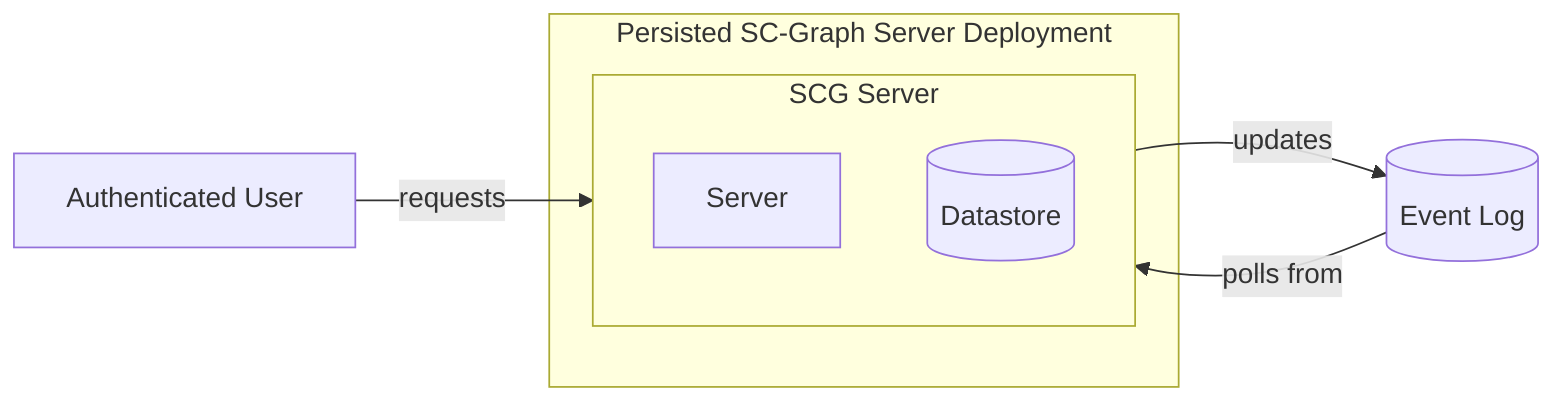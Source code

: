 graph LR

    U[Authenticated User]

    subgraph SC[Persisted SC-Graph Server Deployment]
        subgraph S[SCG Server]
            LB[Server]
            DB[(Datastore)]
        end
    end

    I[(Event Log)]

    U -- requests --> S
    S -- updates --> I
    I -- polls from --> S